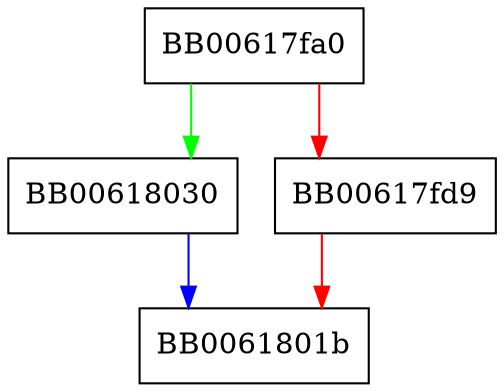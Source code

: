 digraph PEM_read_PUBKEY_ex {
  node [shape="box"];
  graph [splines=ortho];
  BB00617fa0 -> BB00618030 [color="green"];
  BB00617fa0 -> BB00617fd9 [color="red"];
  BB00617fd9 -> BB0061801b [color="red"];
  BB00618030 -> BB0061801b [color="blue"];
}
